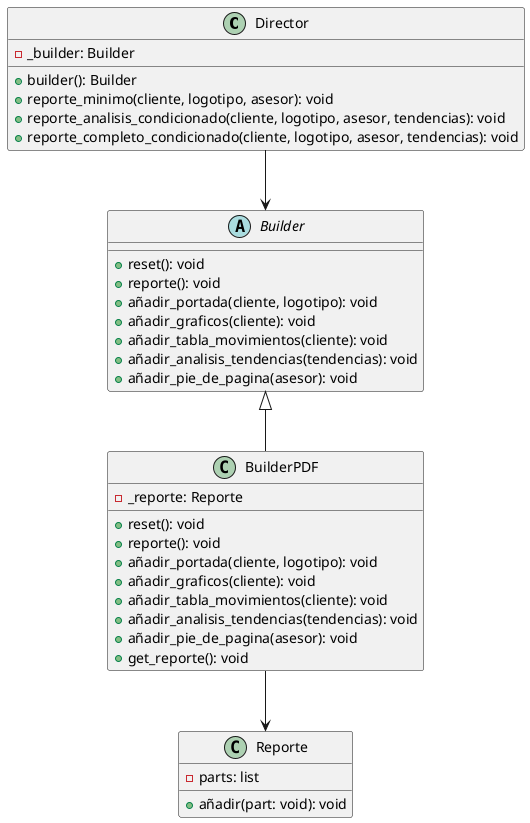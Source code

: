 @startuml Reportes Personalizados
class Director {
    - _builder: Builder
    + builder(): Builder
    + reporte_minimo(cliente, logotipo, asesor): void
    + reporte_analisis_condicionado(cliente, logotipo, asesor, tendencias): void
    + reporte_completo_condicionado(cliente, logotipo, asesor, tendencias): void
}

abstract class Builder {
    + reset(): void
    + reporte(): void
    + añadir_portada(cliente, logotipo): void
    + añadir_graficos(cliente): void
    + añadir_tabla_movimientos(cliente): void
    + añadir_analisis_tendencias(tendencias): void
    + añadir_pie_de_pagina(asesor): void
}

class BuilderPDF {
    - _reporte: Reporte
    + reset(): void
    + reporte(): void
    + añadir_portada(cliente, logotipo): void
    + añadir_graficos(cliente): void
    + añadir_tabla_movimientos(cliente): void
    + añadir_analisis_tendencias(tendencias): void
    + añadir_pie_de_pagina(asesor): void
    + get_reporte(): void
}

class Reporte {
    - parts: list
    + añadir(part: void): void
}

Director --> Builder
Builder <|-- BuilderPDF
BuilderPDF --> Reporte
@enduml